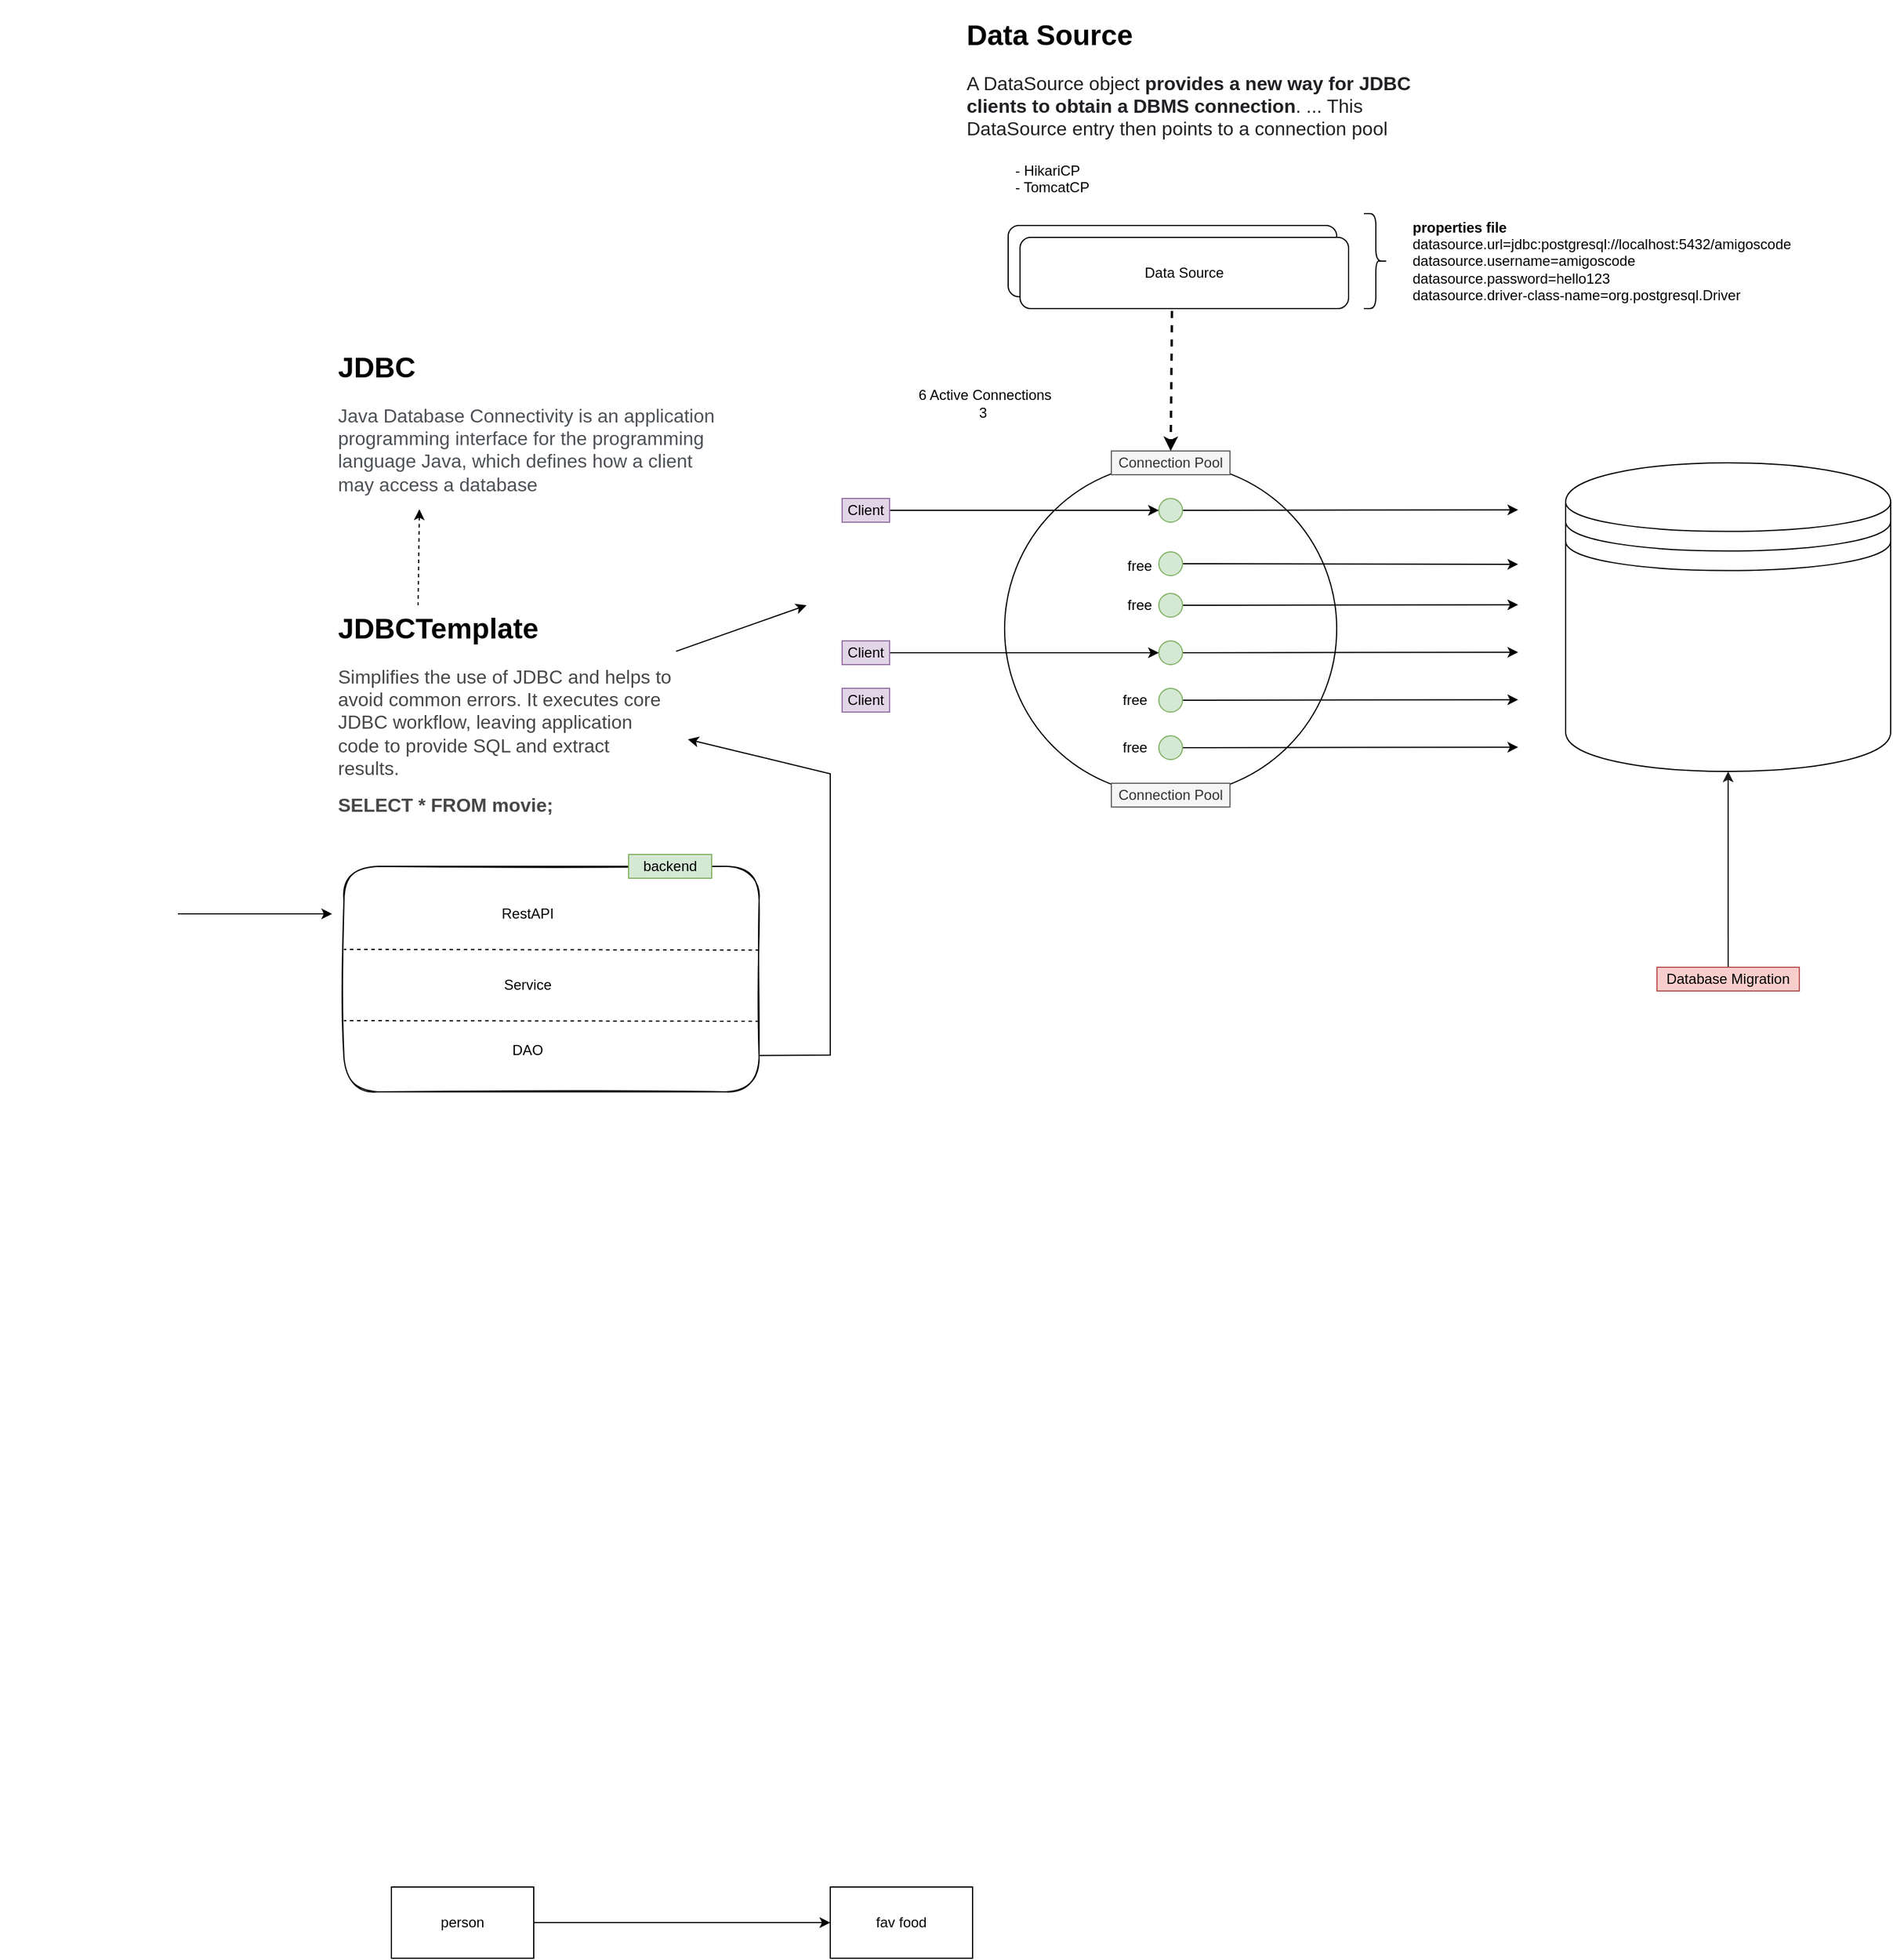 <mxfile version="14.7.4" type="embed"><diagram id="08NOcu-Tgr5mJoTlA-Wd" name="amigoscode"><mxGraphModel dx="3010" dy="1049" grid="1" gridSize="10" guides="1" tooltips="1" connect="1" arrows="1" fold="1" page="0" pageScale="1" pageWidth="827" pageHeight="1169" math="0" shadow="0"><root><mxCell id="0"/><mxCell id="1" parent="0"/><mxCell id="8" value="" style="shape=datastore;whiteSpace=wrap;html=1;fillColor=#FFFFFF;gradientColor=none;" parent="1" vertex="1"><mxGeometry x="100" y="700" width="274.05" height="260" as="geometry"/></mxCell><mxCell id="65" style="edgeStyle=none;rounded=0;orthogonalLoop=1;jettySize=auto;html=1;exitX=0.223;exitY=0.994;exitDx=0;exitDy=0;entryX=0.25;entryY=0;entryDx=0;entryDy=0;dashed=1;startArrow=classic;startFill=1;endArrow=none;endFill=0;strokeWidth=1;exitPerimeter=0;" parent="1" source="11" target="12" edge="1"><mxGeometry relative="1" as="geometry"/></mxCell><mxCell id="11" value="&lt;h1&gt;JDBC&lt;/h1&gt;&lt;p&gt;&lt;span style=&quot;color: rgb(77 , 81 , 86) ; background-color: rgb(255 , 255 , 255)&quot;&gt;&lt;font style=&quot;font-size: 16px&quot;&gt;Java Database Connectivity is an application programming interface for the programming language Java, which defines how a client may access a database&lt;/font&gt;&lt;/span&gt;&lt;br&gt;&lt;/p&gt;" style="text;html=1;strokeColor=none;fillColor=none;spacing=5;spacingTop=-20;whiteSpace=wrap;overflow=hidden;rounded=0;" parent="1" vertex="1"><mxGeometry x="-940" y="600" width="330" height="140" as="geometry"/></mxCell><mxCell id="98" style="rounded=0;orthogonalLoop=1;jettySize=auto;html=1;" parent="1" source="12" edge="1"><mxGeometry relative="1" as="geometry"><mxPoint x="-540" y="820" as="targetPoint"/></mxGeometry></mxCell><mxCell id="12" value="&lt;h1&gt;JDBCTemplate&lt;/h1&gt;&lt;p&gt;&lt;span style=&quot;color: rgb(71 , 71 , 71) ; background-color: rgb(255 , 255 , 255)&quot;&gt;&lt;font style=&quot;font-size: 16px&quot;&gt;Simplifies the use of JDBC and helps to avoid common errors. It executes core JDBC workflow, leaving application code to provide SQL and extract results.&lt;/font&gt;&lt;/span&gt;&lt;br&gt;&lt;/p&gt;&lt;p&gt;&lt;span style=&quot;font-size: 16px ; color: rgb(71 , 71 , 71)&quot;&gt;&lt;b&gt;SELECT * FROM movie;&lt;/b&gt;&lt;/span&gt;&lt;br&gt;&lt;/p&gt;" style="text;html=1;strokeColor=none;fillColor=none;spacing=5;spacingTop=-20;whiteSpace=wrap;overflow=hidden;rounded=0;" parent="1" vertex="1"><mxGeometry x="-940" y="820" width="290" height="180" as="geometry"/></mxCell><mxCell id="16" value="" style="ellipse;whiteSpace=wrap;html=1;aspect=fixed;" parent="1" vertex="1"><mxGeometry x="-373" y="700" width="280" height="280" as="geometry"/></mxCell><mxCell id="43" style="edgeStyle=none;rounded=0;orthogonalLoop=1;jettySize=auto;html=1;exitX=1;exitY=0.5;exitDx=0;exitDy=0;" parent="1" source="18" edge="1"><mxGeometry relative="1" as="geometry"><mxPoint x="60" y="739.588" as="targetPoint"/></mxGeometry></mxCell><mxCell id="18" value="" style="ellipse;whiteSpace=wrap;html=1;aspect=fixed;fillColor=#d5e8d4;strokeColor=#82b366;" parent="1" vertex="1"><mxGeometry x="-243" y="730" width="20" height="20" as="geometry"/></mxCell><mxCell id="44" style="edgeStyle=none;rounded=0;orthogonalLoop=1;jettySize=auto;html=1;exitX=1;exitY=0.5;exitDx=0;exitDy=0;" parent="1" source="19" edge="1"><mxGeometry relative="1" as="geometry"><mxPoint x="60" y="785.471" as="targetPoint"/></mxGeometry></mxCell><mxCell id="19" value="" style="ellipse;whiteSpace=wrap;html=1;aspect=fixed;fillColor=#d5e8d4;strokeColor=#82b366;" parent="1" vertex="1"><mxGeometry x="-243" y="775" width="20" height="20" as="geometry"/></mxCell><mxCell id="45" style="edgeStyle=none;rounded=0;orthogonalLoop=1;jettySize=auto;html=1;exitX=1;exitY=0.5;exitDx=0;exitDy=0;" parent="1" source="20" edge="1"><mxGeometry relative="1" as="geometry"><mxPoint x="60" y="819.588" as="targetPoint"/></mxGeometry></mxCell><mxCell id="20" value="" style="ellipse;whiteSpace=wrap;html=1;aspect=fixed;fillColor=#d5e8d4;strokeColor=#82b366;" parent="1" vertex="1"><mxGeometry x="-243" y="810" width="20" height="20" as="geometry"/></mxCell><mxCell id="46" style="edgeStyle=none;rounded=0;orthogonalLoop=1;jettySize=auto;html=1;exitX=1;exitY=0.5;exitDx=0;exitDy=0;" parent="1" source="21" edge="1"><mxGeometry relative="1" as="geometry"><mxPoint x="60" y="859.588" as="targetPoint"/></mxGeometry></mxCell><mxCell id="21" value="" style="ellipse;whiteSpace=wrap;html=1;aspect=fixed;fillColor=#d5e8d4;strokeColor=#82b366;" parent="1" vertex="1"><mxGeometry x="-243" y="850" width="20" height="20" as="geometry"/></mxCell><mxCell id="47" style="edgeStyle=none;rounded=0;orthogonalLoop=1;jettySize=auto;html=1;exitX=1;exitY=0.5;exitDx=0;exitDy=0;" parent="1" source="22" edge="1"><mxGeometry relative="1" as="geometry"><mxPoint x="60" y="899.588" as="targetPoint"/></mxGeometry></mxCell><mxCell id="22" value="" style="ellipse;whiteSpace=wrap;html=1;aspect=fixed;fillColor=#d5e8d4;strokeColor=#82b366;" parent="1" vertex="1"><mxGeometry x="-243" y="890" width="20" height="20" as="geometry"/></mxCell><mxCell id="48" style="edgeStyle=none;rounded=0;orthogonalLoop=1;jettySize=auto;html=1;exitX=1;exitY=0.5;exitDx=0;exitDy=0;" parent="1" source="23" edge="1"><mxGeometry relative="1" as="geometry"><mxPoint x="60" y="939.588" as="targetPoint"/></mxGeometry></mxCell><mxCell id="23" value="" style="ellipse;whiteSpace=wrap;html=1;aspect=fixed;fillColor=#d5e8d4;strokeColor=#82b366;" parent="1" vertex="1"><mxGeometry x="-243" y="930" width="20" height="20" as="geometry"/></mxCell><mxCell id="28" style="rounded=0;orthogonalLoop=1;jettySize=auto;html=1;entryX=0;entryY=0.5;entryDx=0;entryDy=0;" parent="1" source="27" target="18" edge="1"><mxGeometry relative="1" as="geometry"/></mxCell><mxCell id="27" value="Client" style="text;html=1;strokeColor=#9673a6;fillColor=#e1d5e7;align=center;verticalAlign=middle;whiteSpace=wrap;rounded=0;" parent="1" vertex="1"><mxGeometry x="-510" y="730" width="40" height="20" as="geometry"/></mxCell><mxCell id="30" style="edgeStyle=none;rounded=0;orthogonalLoop=1;jettySize=auto;html=1;entryX=0;entryY=0.5;entryDx=0;entryDy=0;" parent="1" source="29" target="21" edge="1"><mxGeometry relative="1" as="geometry"/></mxCell><mxCell id="29" value="Client" style="text;html=1;strokeColor=#9673a6;fillColor=#e1d5e7;align=center;verticalAlign=middle;whiteSpace=wrap;rounded=0;" parent="1" vertex="1"><mxGeometry x="-510" y="850" width="40" height="20" as="geometry"/></mxCell><mxCell id="31" value="Client" style="text;html=1;strokeColor=#9673a6;fillColor=#e1d5e7;align=center;verticalAlign=middle;whiteSpace=wrap;rounded=0;" parent="1" vertex="1"><mxGeometry x="-510" y="890" width="40" height="20" as="geometry"/></mxCell><mxCell id="33" value="Connection Pool" style="text;html=1;strokeColor=#666666;fillColor=#f5f5f5;align=center;verticalAlign=middle;whiteSpace=wrap;rounded=0;fontColor=#333333;" parent="1" vertex="1"><mxGeometry x="-283" y="690" width="100" height="20" as="geometry"/></mxCell><mxCell id="49" value="free" style="text;html=1;strokeColor=none;fillColor=none;align=center;verticalAlign=middle;whiteSpace=wrap;rounded=0;" parent="1" vertex="1"><mxGeometry x="-279" y="777" width="40" height="20" as="geometry"/></mxCell><mxCell id="51" value="free" style="text;html=1;strokeColor=none;fillColor=none;align=center;verticalAlign=middle;whiteSpace=wrap;rounded=0;" parent="1" vertex="1"><mxGeometry x="-279" y="810" width="40" height="20" as="geometry"/></mxCell><mxCell id="52" value="free" style="text;html=1;strokeColor=none;fillColor=none;align=center;verticalAlign=middle;whiteSpace=wrap;rounded=0;" parent="1" vertex="1"><mxGeometry x="-283" y="930" width="40" height="20" as="geometry"/></mxCell><mxCell id="60" style="edgeStyle=none;rounded=0;orthogonalLoop=1;jettySize=auto;html=1;entryX=0.5;entryY=0;entryDx=0;entryDy=0;dashed=1;strokeWidth=2;" parent="1" source="59" target="33" edge="1"><mxGeometry relative="1" as="geometry"/></mxCell><mxCell id="59" value="Data Source" style="rounded=1;whiteSpace=wrap;html=1;" parent="1" vertex="1"><mxGeometry x="-370" y="500" width="277" height="60" as="geometry"/></mxCell><mxCell id="62" value="&lt;h1&gt;Data Source&lt;/h1&gt;&lt;p&gt;&lt;span style=&quot;background-color: rgb(255 , 255 , 255)&quot;&gt;&lt;span style=&quot;color: rgb(32 , 33 , 36) ; font-family: &amp;#34;arial&amp;#34; , sans-serif ; font-size: 16px&quot;&gt;A DataSource object&amp;nbsp;&lt;/span&gt;&lt;b style=&quot;color: rgb(32 , 33 , 36) ; font-family: &amp;#34;arial&amp;#34; , sans-serif ; font-size: 16px&quot;&gt;provides a new way for JDBC clients to obtain a DBMS connection&lt;/b&gt;&lt;span style=&quot;color: rgb(32 , 33 , 36) ; font-family: &amp;#34;arial&amp;#34; , sans-serif ; font-size: 16px&quot;&gt;. ... This DataSource entry then points to a connection pool&lt;/span&gt;&lt;/span&gt;&lt;br&gt;&lt;/p&gt;" style="text;html=1;strokeColor=none;fillColor=none;spacing=5;spacingTop=-20;whiteSpace=wrap;overflow=hidden;rounded=0;" parent="1" vertex="1"><mxGeometry x="-410" y="320" width="420" height="120" as="geometry"/></mxCell><mxCell id="63" value="" style="shape=curlyBracket;whiteSpace=wrap;html=1;rounded=1;flipH=1;fillColor=#FFFFFF;gradientColor=none;size=0.5;" parent="1" vertex="1"><mxGeometry x="-70" y="490" width="20" height="80" as="geometry"/></mxCell><mxCell id="64" value="&lt;div&gt;&lt;b&gt;properties file&lt;/b&gt;&lt;/div&gt;&lt;div&gt;&lt;span&gt;datasource.url=jdbc:postgresql://localhost:5432/amigoscode&lt;/span&gt;&lt;br&gt;&lt;/div&gt;&lt;div&gt;datasource.username=amigoscode&lt;/div&gt;&lt;div&gt;datasource.password=hello123&lt;/div&gt;&lt;div&gt;datasource.driver-class-name=org.postgresql.Driver&lt;/div&gt;" style="text;html=1;strokeColor=none;fillColor=none;align=left;verticalAlign=middle;whiteSpace=wrap;rounded=0;" parent="1" vertex="1"><mxGeometry x="-30.97" y="490" width="330" height="80" as="geometry"/></mxCell><mxCell id="66" value="" style="shape=image;verticalLabelPosition=bottom;labelBackgroundColor=#ffffff;verticalAlign=top;aspect=fixed;imageAspect=0;image=https://upload.wikimedia.org/wikipedia/commons/thumb/e/e1/Flyway_logo.svg/1200px-Flyway_logo.svg.png;fontStyle=0" parent="1" vertex="1"><mxGeometry x="70" y="1090" width="115.79" height="110" as="geometry"/></mxCell><mxCell id="74" style="edgeStyle=none;rounded=0;orthogonalLoop=1;jettySize=auto;html=1;exitX=0.5;exitY=0;exitDx=0;exitDy=0;startArrow=none;startFill=0;endArrow=classic;endFill=1;strokeColor=#1A1A1A;strokeWidth=1;" parent="1" source="69" edge="1"><mxGeometry relative="1" as="geometry"><mxPoint x="237" y="960" as="targetPoint"/></mxGeometry></mxCell><mxCell id="69" value="Database Migration" style="text;html=1;strokeColor=#b85450;fillColor=#f8cecc;align=center;verticalAlign=middle;whiteSpace=wrap;rounded=0;" parent="1" vertex="1"><mxGeometry x="177.02" y="1125" width="120" height="20" as="geometry"/></mxCell><mxCell id="71" value="" style="shape=image;verticalLabelPosition=bottom;labelBackgroundColor=#ffffff;verticalAlign=top;aspect=fixed;imageAspect=0;image=https://www.liquibase.com/wp-content/uploads/sites/4/2020/05/Liquibase_logo_horizontal_RGB.png;" parent="1" vertex="1"><mxGeometry x="216.26" y="1165.41" width="157.79" height="34.59" as="geometry"/></mxCell><mxCell id="73" value="" style="shape=image;verticalLabelPosition=bottom;labelBackgroundColor=#ffffff;verticalAlign=top;aspect=fixed;imageAspect=0;image=https://upload.wikimedia.org/wikipedia/commons/thumb/2/29/Postgresql_elephant.svg/1200px-Postgresql_elephant.svg.png;" parent="1" vertex="1"><mxGeometry x="193.41" y="820" width="87.23" height="90" as="geometry"/></mxCell><mxCell id="76" value="- HikariCP&#10;- TomcatCP" style="text;strokeColor=none;fillColor=none;align=left;verticalAlign=top;spacingLeft=4;spacingRight=4;overflow=hidden;rotatable=0;points=[[0,0.5],[1,0.5]];portConstraint=eastwest;fontStyle=0" parent="1" vertex="1"><mxGeometry x="-370" y="440" width="110" height="40" as="geometry"/></mxCell><mxCell id="99" style="edgeStyle=none;rounded=0;orthogonalLoop=1;jettySize=auto;html=1;exitX=1;exitY=0.839;exitDx=0;exitDy=0;exitPerimeter=0;" parent="1" source="77" edge="1"><mxGeometry relative="1" as="geometry"><mxPoint x="-640" y="933" as="targetPoint"/><Array as="points"><mxPoint x="-520" y="1199"/><mxPoint x="-520" y="962"/></Array></mxGeometry></mxCell><mxCell id="77" value="" style="rounded=1;whiteSpace=wrap;html=1;strokeWidth=1;fillWeight=4;hachureGap=8;hachureAngle=45;sketch=1;fillColor=none;" parent="1" vertex="1"><mxGeometry x="-930" y="1040" width="350" height="190" as="geometry"/></mxCell><mxCell id="80" value="RestAPI" style="text;html=1;strokeColor=none;fillColor=none;align=center;verticalAlign=middle;whiteSpace=wrap;rounded=0;" parent="1" vertex="1"><mxGeometry x="-795" y="1070" width="40" height="20" as="geometry"/></mxCell><mxCell id="86" value="" style="endArrow=none;dashed=1;html=1;entryX=0;entryY=0.25;entryDx=0;entryDy=0;" parent="1" edge="1"><mxGeometry width="50" height="50" relative="1" as="geometry"><mxPoint x="-580" y="1170.5" as="sourcePoint"/><mxPoint x="-930" y="1170" as="targetPoint"/></mxGeometry></mxCell><mxCell id="87" value="" style="endArrow=none;dashed=1;html=1;entryX=0;entryY=0.25;entryDx=0;entryDy=0;" parent="1" edge="1"><mxGeometry width="50" height="50" relative="1" as="geometry"><mxPoint x="-580" y="1110.5" as="sourcePoint"/><mxPoint x="-930" y="1110" as="targetPoint"/></mxGeometry></mxCell><mxCell id="88" value="Service" style="text;html=1;strokeColor=none;fillColor=none;align=center;verticalAlign=middle;whiteSpace=wrap;rounded=0;" parent="1" vertex="1"><mxGeometry x="-795" y="1130" width="40" height="20" as="geometry"/></mxCell><mxCell id="89" value="DAO" style="text;html=1;strokeColor=none;fillColor=none;align=center;verticalAlign=middle;whiteSpace=wrap;rounded=0;" parent="1" vertex="1"><mxGeometry x="-795" y="1185.41" width="40" height="20" as="geometry"/></mxCell><mxCell id="90" value="backend" style="text;html=1;strokeColor=#82b366;fillColor=#d5e8d4;align=center;verticalAlign=middle;whiteSpace=wrap;rounded=0;" parent="1" vertex="1"><mxGeometry x="-690" y="1030" width="70" height="20" as="geometry"/></mxCell><mxCell id="97" style="edgeStyle=orthogonalEdgeStyle;rounded=0;orthogonalLoop=1;jettySize=auto;html=1;" parent="1" edge="1"><mxGeometry relative="1" as="geometry"><mxPoint x="-940" y="1080" as="targetPoint"/><mxPoint x="-1070" y="1080" as="sourcePoint"/></mxGeometry></mxCell><mxCell id="102" value="" style="shape=image;verticalLabelPosition=bottom;labelBackgroundColor=#ffffff;verticalAlign=top;aspect=fixed;imageAspect=0;image=https://dev.socialidnow.com/images/1/16/Postman.png;" parent="1" vertex="1"><mxGeometry x="-1220" y="1055" width="135.42" height="50" as="geometry"/></mxCell><mxCell id="105" value="Data Source" style="rounded=1;whiteSpace=wrap;html=1;" parent="1" vertex="1"><mxGeometry x="-360" y="510" width="277" height="60" as="geometry"/></mxCell><mxCell id="108" value="Connection Pool" style="text;html=1;strokeColor=#666666;fillColor=#f5f5f5;align=center;verticalAlign=middle;whiteSpace=wrap;rounded=0;fontColor=#333333;" parent="1" vertex="1"><mxGeometry x="-283" y="970" width="100" height="20" as="geometry"/></mxCell><mxCell id="109" value="6 Active Connections&lt;br&gt;3&amp;nbsp;" style="text;html=1;align=center;verticalAlign=middle;resizable=0;points=[];autosize=1;strokeColor=none;" parent="1" vertex="1"><mxGeometry x="-455" y="635" width="130" height="30" as="geometry"/></mxCell><mxCell id="111" value="free" style="text;html=1;strokeColor=none;fillColor=none;align=center;verticalAlign=middle;whiteSpace=wrap;rounded=0;" parent="1" vertex="1"><mxGeometry x="-283" y="890" width="40" height="20" as="geometry"/></mxCell><mxCell id="114" style="edgeStyle=orthogonalEdgeStyle;rounded=0;orthogonalLoop=1;jettySize=auto;html=1;exitX=1;exitY=0.5;exitDx=0;exitDy=0;" edge="1" parent="1" source="112" target="113"><mxGeometry relative="1" as="geometry"/></mxCell><mxCell id="112" value="person" style="rounded=0;whiteSpace=wrap;html=1;" vertex="1" parent="1"><mxGeometry x="-890" y="1900" width="120" height="60" as="geometry"/></mxCell><mxCell id="113" value="fav food" style="rounded=0;whiteSpace=wrap;html=1;" vertex="1" parent="1"><mxGeometry x="-520" y="1900" width="120" height="60" as="geometry"/></mxCell></root></mxGraphModel></diagram></mxfile>